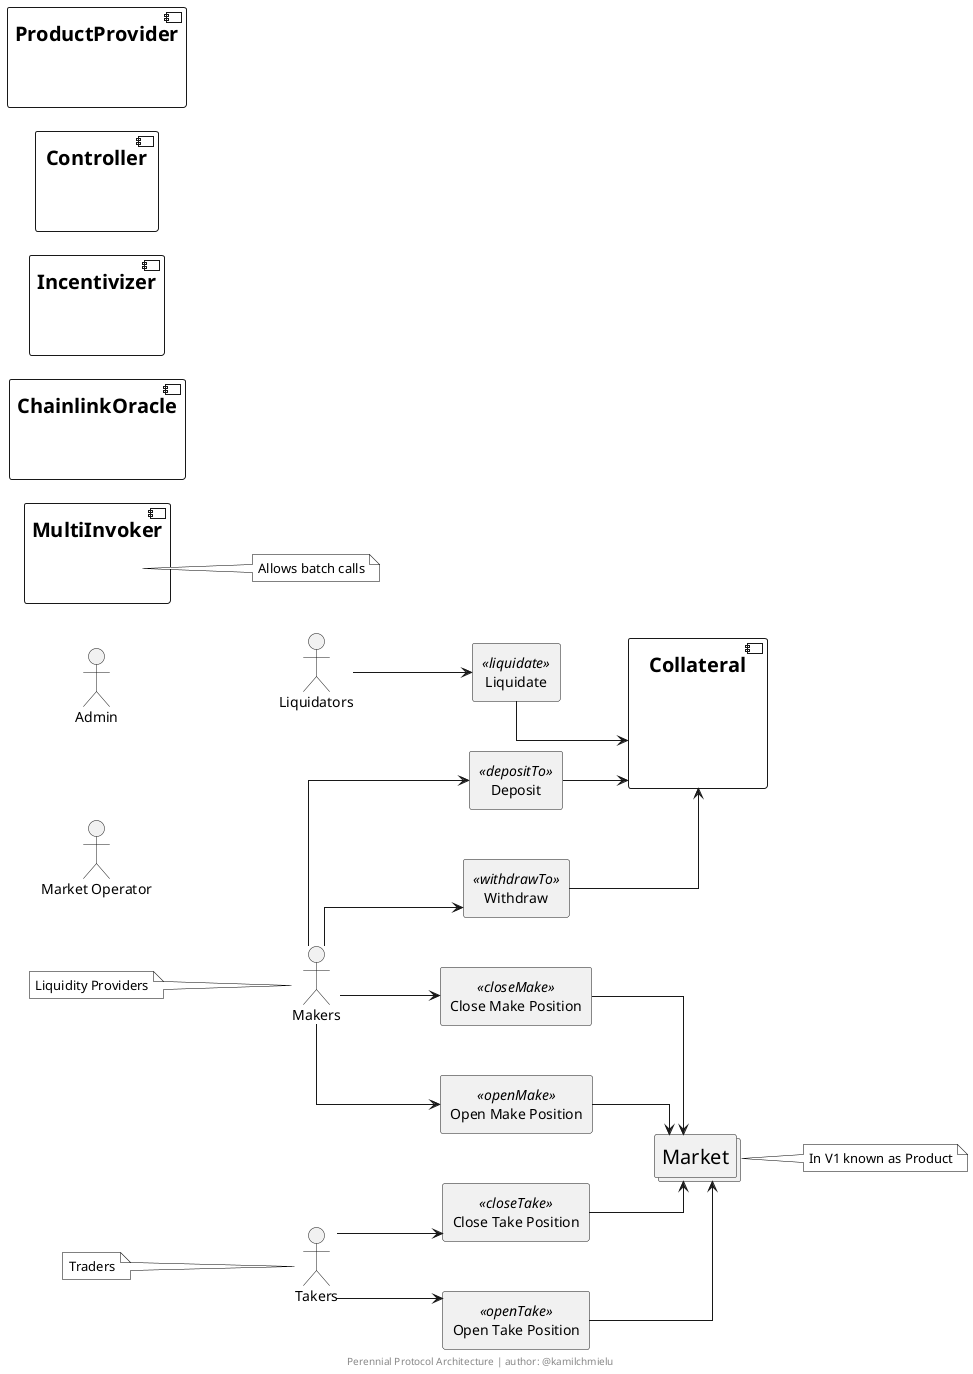 @startuml PerennialArchitecture

left to right direction

skinparam linetype ortho
skinparam nodesep 50
skinparam ranksep 60

skinparam note {
    BorderColor black
    BackgroundColor white
    FontColor black
}
skinparam component {
    FontSize 20
}

skinparam collections {
    FontSize 20
}

'Invisible Placeholder'
skinparam artifact {
    BorderColor invisible
    BackgroundColor transparent
    FontSize 10
    FontColor transparent
}

/' Actors '/
actor Liquidators
actor Makers
note left: Liquidity Providers
actor Takers
note left: Traders
actor "Market Operator" as MarketOperator
actor Admin

/' System Components '/
collections Market
note right: In V1 known as Product

component Collateral {
    artifact Placeholder1
}

component MultiInvoker {
    artifact Placeholder2
}
note right: Allows batch calls

component ChainlinkOracle {
    artifact Placeholder3
}

component Incentivizer {
    artifact Placeholder4
}

component Controller {
    artifact Placeholder5
}

component ProductProvider {
    artifact Placeholder6
}



/'Functions called by Makers'/
rectangle Deposit <<depositTo>>
rectangle Withdraw <<withdrawTo>>
rectangle "Open Make Position" <<openMake>>
rectangle "Close Make Position" <<closeMake>>

/'Functions called by Takers'/
rectangle "Open Take Position" <<openTake>>
rectangle "Close Take Position" <<closeTake>>

/'Functions called by Liquidators'/
rectangle Liquidate <<liquidate>>

/' Connections '/

'Collateral functions'
Deposit --> Collateral
Withdraw --> Collateral
Liquidate --> Collateral
'Users calling collateral functions'
Makers --> Deposit
Makers --> Withdraw
Liquidators --> Liquidate

'Market (Product) functions'
"Open Make Position" --> Market
"Close Make Position" --> Market
"Open Take Position" --> Market
"Close Take Position" --> Market
'Users calling market functions'
Makers --> "Open Make Position"
Makers --> "Close Make Position"
Takers --> "Open Take Position"
Takers --> "Close Take Position"


footer Perennial Protocol Architecture | author: @kamilchmielu
@enduml

